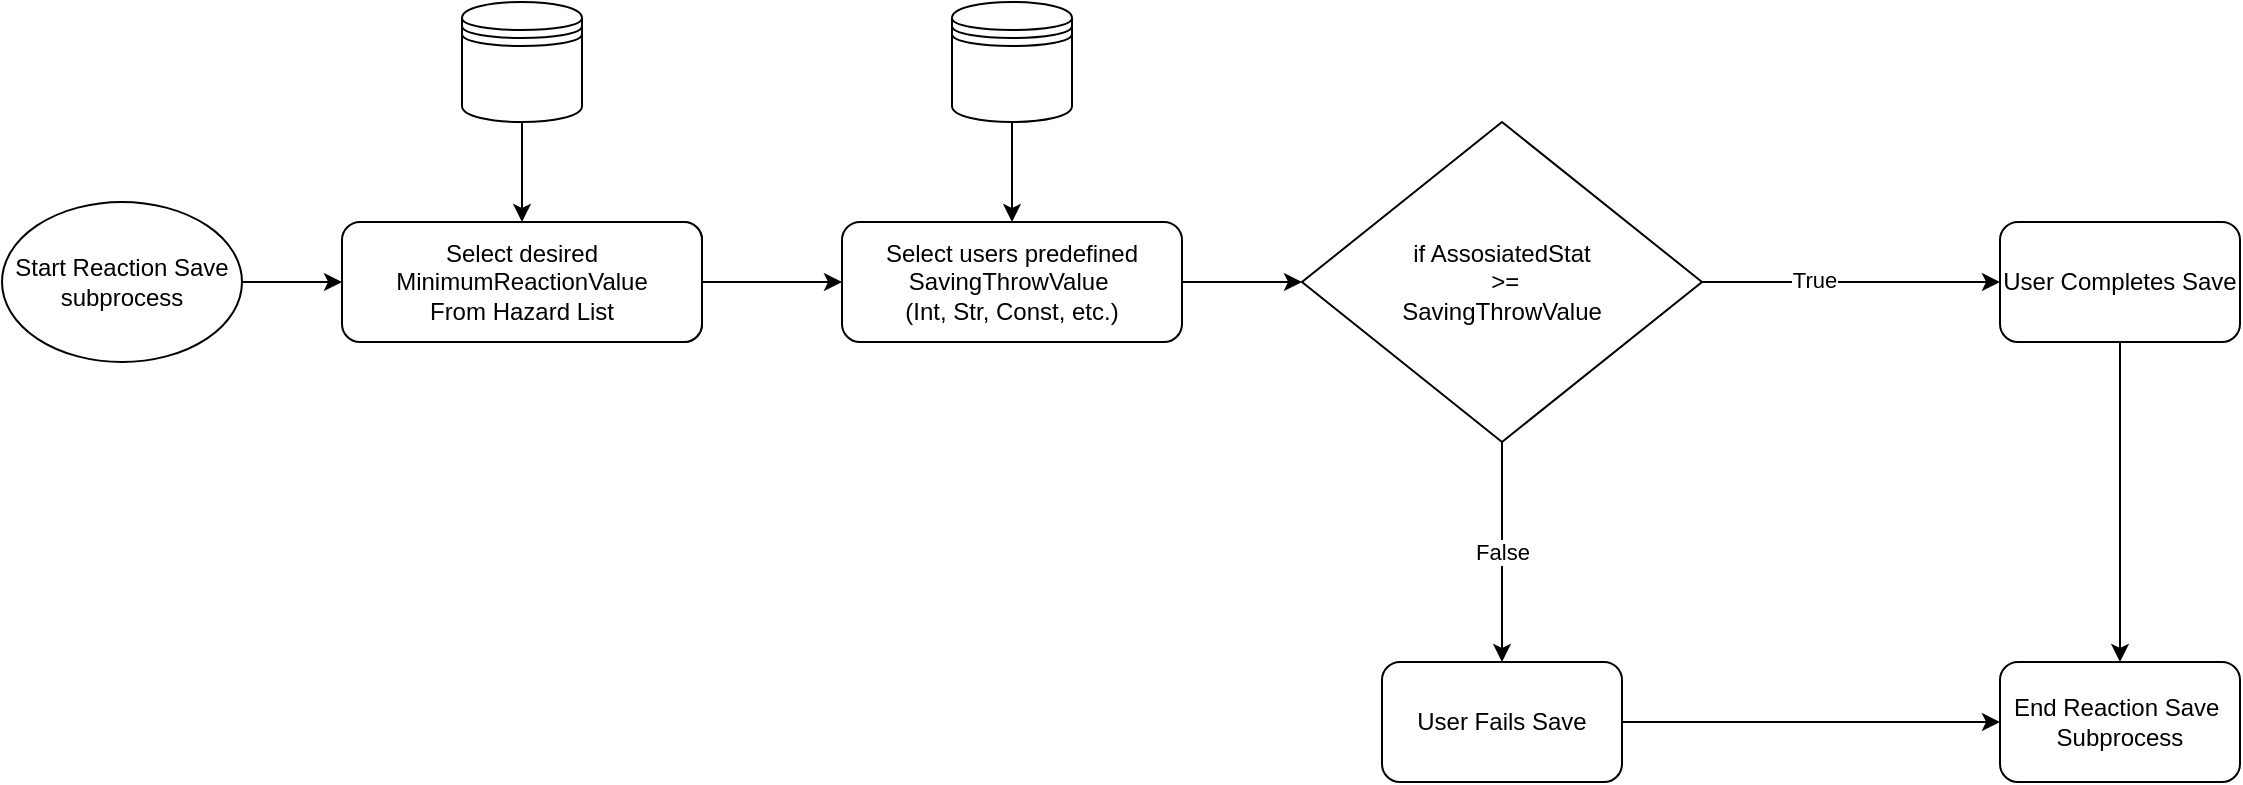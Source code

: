 <mxfile version="13.7.9" type="device"><diagram id="C5RBs43oDa-KdzZeNtuy" name="Page-1"><mxGraphModel dx="1264" dy="592" grid="1" gridSize="10" guides="1" tooltips="1" connect="1" arrows="1" fold="1" page="1" pageScale="1" pageWidth="827" pageHeight="1169" math="0" shadow="0"><root><mxCell id="WIyWlLk6GJQsqaUBKTNV-0"/><mxCell id="WIyWlLk6GJQsqaUBKTNV-1" parent="WIyWlLk6GJQsqaUBKTNV-0"/><mxCell id="ui5DLXyPEeU5dR07SI-G-1" style="edgeStyle=orthogonalEdgeStyle;rounded=0;orthogonalLoop=1;jettySize=auto;html=1;exitX=1;exitY=0.5;exitDx=0;exitDy=0;" edge="1" parent="WIyWlLk6GJQsqaUBKTNV-1" source="ui5DLXyPEeU5dR07SI-G-2" target="ui5DLXyPEeU5dR07SI-G-12"><mxGeometry relative="1" as="geometry"/></mxCell><mxCell id="ui5DLXyPEeU5dR07SI-G-2" value="" style="rounded=1;whiteSpace=wrap;html=1;" vertex="1" parent="WIyWlLk6GJQsqaUBKTNV-1"><mxGeometry x="250" y="170" width="120" height="60" as="geometry"/></mxCell><mxCell id="ui5DLXyPEeU5dR07SI-G-3" style="edgeStyle=orthogonalEdgeStyle;rounded=0;orthogonalLoop=1;jettySize=auto;html=1;exitX=0.5;exitY=1;exitDx=0;exitDy=0;" edge="1" parent="WIyWlLk6GJQsqaUBKTNV-1" source="ui5DLXyPEeU5dR07SI-G-4" target="ui5DLXyPEeU5dR07SI-G-2"><mxGeometry relative="1" as="geometry"><Array as="points"><mxPoint x="280" y="120"/></Array></mxGeometry></mxCell><mxCell id="ui5DLXyPEeU5dR07SI-G-4" value="" style="shape=datastore;whiteSpace=wrap;html=1;" vertex="1" parent="WIyWlLk6GJQsqaUBKTNV-1"><mxGeometry x="250" y="60" width="60" height="60" as="geometry"/></mxCell><mxCell id="ui5DLXyPEeU5dR07SI-G-5" style="edgeStyle=orthogonalEdgeStyle;rounded=0;orthogonalLoop=1;jettySize=auto;html=1;entryX=0;entryY=0.5;entryDx=0;entryDy=0;" edge="1" parent="WIyWlLk6GJQsqaUBKTNV-1" source="ui5DLXyPEeU5dR07SI-G-8" target="ui5DLXyPEeU5dR07SI-G-9"><mxGeometry relative="1" as="geometry"><mxPoint x="980" y="215" as="targetPoint"/></mxGeometry></mxCell><mxCell id="ui5DLXyPEeU5dR07SI-G-6" value="True" style="edgeLabel;html=1;align=center;verticalAlign=middle;resizable=0;points=[];" vertex="1" connectable="0" parent="ui5DLXyPEeU5dR07SI-G-5"><mxGeometry x="-0.245" y="1" relative="1" as="geometry"><mxPoint as="offset"/></mxGeometry></mxCell><mxCell id="ui5DLXyPEeU5dR07SI-G-7" value="False" style="edgeStyle=orthogonalEdgeStyle;rounded=0;orthogonalLoop=1;jettySize=auto;html=1;exitX=0.5;exitY=1;exitDx=0;exitDy=0;entryX=0.5;entryY=0;entryDx=0;entryDy=0;" edge="1" parent="WIyWlLk6GJQsqaUBKTNV-1" source="ui5DLXyPEeU5dR07SI-G-8" target="ui5DLXyPEeU5dR07SI-G-10"><mxGeometry relative="1" as="geometry"><mxPoint x="815" y="395" as="targetPoint"/></mxGeometry></mxCell><mxCell id="ui5DLXyPEeU5dR07SI-G-8" value="if AssosiatedStat &lt;br&gt;&amp;nbsp;&amp;gt;= &lt;br&gt;SavingThrowValue" style="rhombus;whiteSpace=wrap;html=1;" vertex="1" parent="WIyWlLk6GJQsqaUBKTNV-1"><mxGeometry x="670" y="120" width="200" height="160" as="geometry"/></mxCell><mxCell id="ui5DLXyPEeU5dR07SI-G-19" style="edgeStyle=orthogonalEdgeStyle;rounded=0;orthogonalLoop=1;jettySize=auto;html=1;exitX=0.5;exitY=1;exitDx=0;exitDy=0;" edge="1" parent="WIyWlLk6GJQsqaUBKTNV-1" source="ui5DLXyPEeU5dR07SI-G-9" target="ui5DLXyPEeU5dR07SI-G-18"><mxGeometry relative="1" as="geometry"/></mxCell><mxCell id="ui5DLXyPEeU5dR07SI-G-9" value="User Completes Save" style="rounded=1;whiteSpace=wrap;html=1;" vertex="1" parent="WIyWlLk6GJQsqaUBKTNV-1"><mxGeometry x="1019" y="170" width="120" height="60" as="geometry"/></mxCell><mxCell id="ui5DLXyPEeU5dR07SI-G-20" style="edgeStyle=orthogonalEdgeStyle;rounded=0;orthogonalLoop=1;jettySize=auto;html=1;exitX=1;exitY=0.5;exitDx=0;exitDy=0;entryX=0;entryY=0.5;entryDx=0;entryDy=0;" edge="1" parent="WIyWlLk6GJQsqaUBKTNV-1" source="ui5DLXyPEeU5dR07SI-G-10" target="ui5DLXyPEeU5dR07SI-G-18"><mxGeometry relative="1" as="geometry"/></mxCell><mxCell id="ui5DLXyPEeU5dR07SI-G-10" value="User Fails Save" style="rounded=1;whiteSpace=wrap;html=1;" vertex="1" parent="WIyWlLk6GJQsqaUBKTNV-1"><mxGeometry x="710" y="390" width="120" height="60" as="geometry"/></mxCell><mxCell id="ui5DLXyPEeU5dR07SI-G-11" style="edgeStyle=orthogonalEdgeStyle;rounded=0;orthogonalLoop=1;jettySize=auto;html=1;" edge="1" parent="WIyWlLk6GJQsqaUBKTNV-1" source="ui5DLXyPEeU5dR07SI-G-12" target="ui5DLXyPEeU5dR07SI-G-8"><mxGeometry relative="1" as="geometry"/></mxCell><mxCell id="ui5DLXyPEeU5dR07SI-G-12" value="Select users predefined SavingThrowValue&amp;nbsp;&lt;br&gt;(Int, Str, Const, etc.)" style="rounded=1;whiteSpace=wrap;html=1;" vertex="1" parent="WIyWlLk6GJQsqaUBKTNV-1"><mxGeometry x="440" y="170" width="170" height="60" as="geometry"/></mxCell><mxCell id="ui5DLXyPEeU5dR07SI-G-13" style="edgeStyle=orthogonalEdgeStyle;rounded=0;orthogonalLoop=1;jettySize=auto;html=1;" edge="1" parent="WIyWlLk6GJQsqaUBKTNV-1" source="ui5DLXyPEeU5dR07SI-G-14" target="ui5DLXyPEeU5dR07SI-G-12"><mxGeometry relative="1" as="geometry"/></mxCell><mxCell id="ui5DLXyPEeU5dR07SI-G-14" value="" style="shape=datastore;whiteSpace=wrap;html=1;" vertex="1" parent="WIyWlLk6GJQsqaUBKTNV-1"><mxGeometry x="495" y="60" width="60" height="60" as="geometry"/></mxCell><mxCell id="ui5DLXyPEeU5dR07SI-G-15" value="&lt;span&gt;Select desired MinimumReactionValue&lt;/span&gt;&lt;br&gt;&lt;span&gt;From Hazard List&lt;/span&gt;" style="rounded=1;whiteSpace=wrap;html=1;" vertex="1" parent="WIyWlLk6GJQsqaUBKTNV-1"><mxGeometry x="190" y="170" width="180" height="60" as="geometry"/></mxCell><mxCell id="ui5DLXyPEeU5dR07SI-G-17" style="edgeStyle=orthogonalEdgeStyle;rounded=0;orthogonalLoop=1;jettySize=auto;html=1;entryX=0;entryY=0.5;entryDx=0;entryDy=0;" edge="1" parent="WIyWlLk6GJQsqaUBKTNV-1" source="ui5DLXyPEeU5dR07SI-G-16" target="ui5DLXyPEeU5dR07SI-G-15"><mxGeometry relative="1" as="geometry"/></mxCell><mxCell id="ui5DLXyPEeU5dR07SI-G-16" value="Start Reaction Save subprocess" style="ellipse;whiteSpace=wrap;html=1;" vertex="1" parent="WIyWlLk6GJQsqaUBKTNV-1"><mxGeometry x="20" y="160" width="120" height="80" as="geometry"/></mxCell><mxCell id="ui5DLXyPEeU5dR07SI-G-18" value="End Reaction Save&amp;nbsp;&lt;br&gt;Subprocess" style="rounded=1;whiteSpace=wrap;html=1;" vertex="1" parent="WIyWlLk6GJQsqaUBKTNV-1"><mxGeometry x="1019" y="390" width="120" height="60" as="geometry"/></mxCell></root></mxGraphModel></diagram></mxfile>